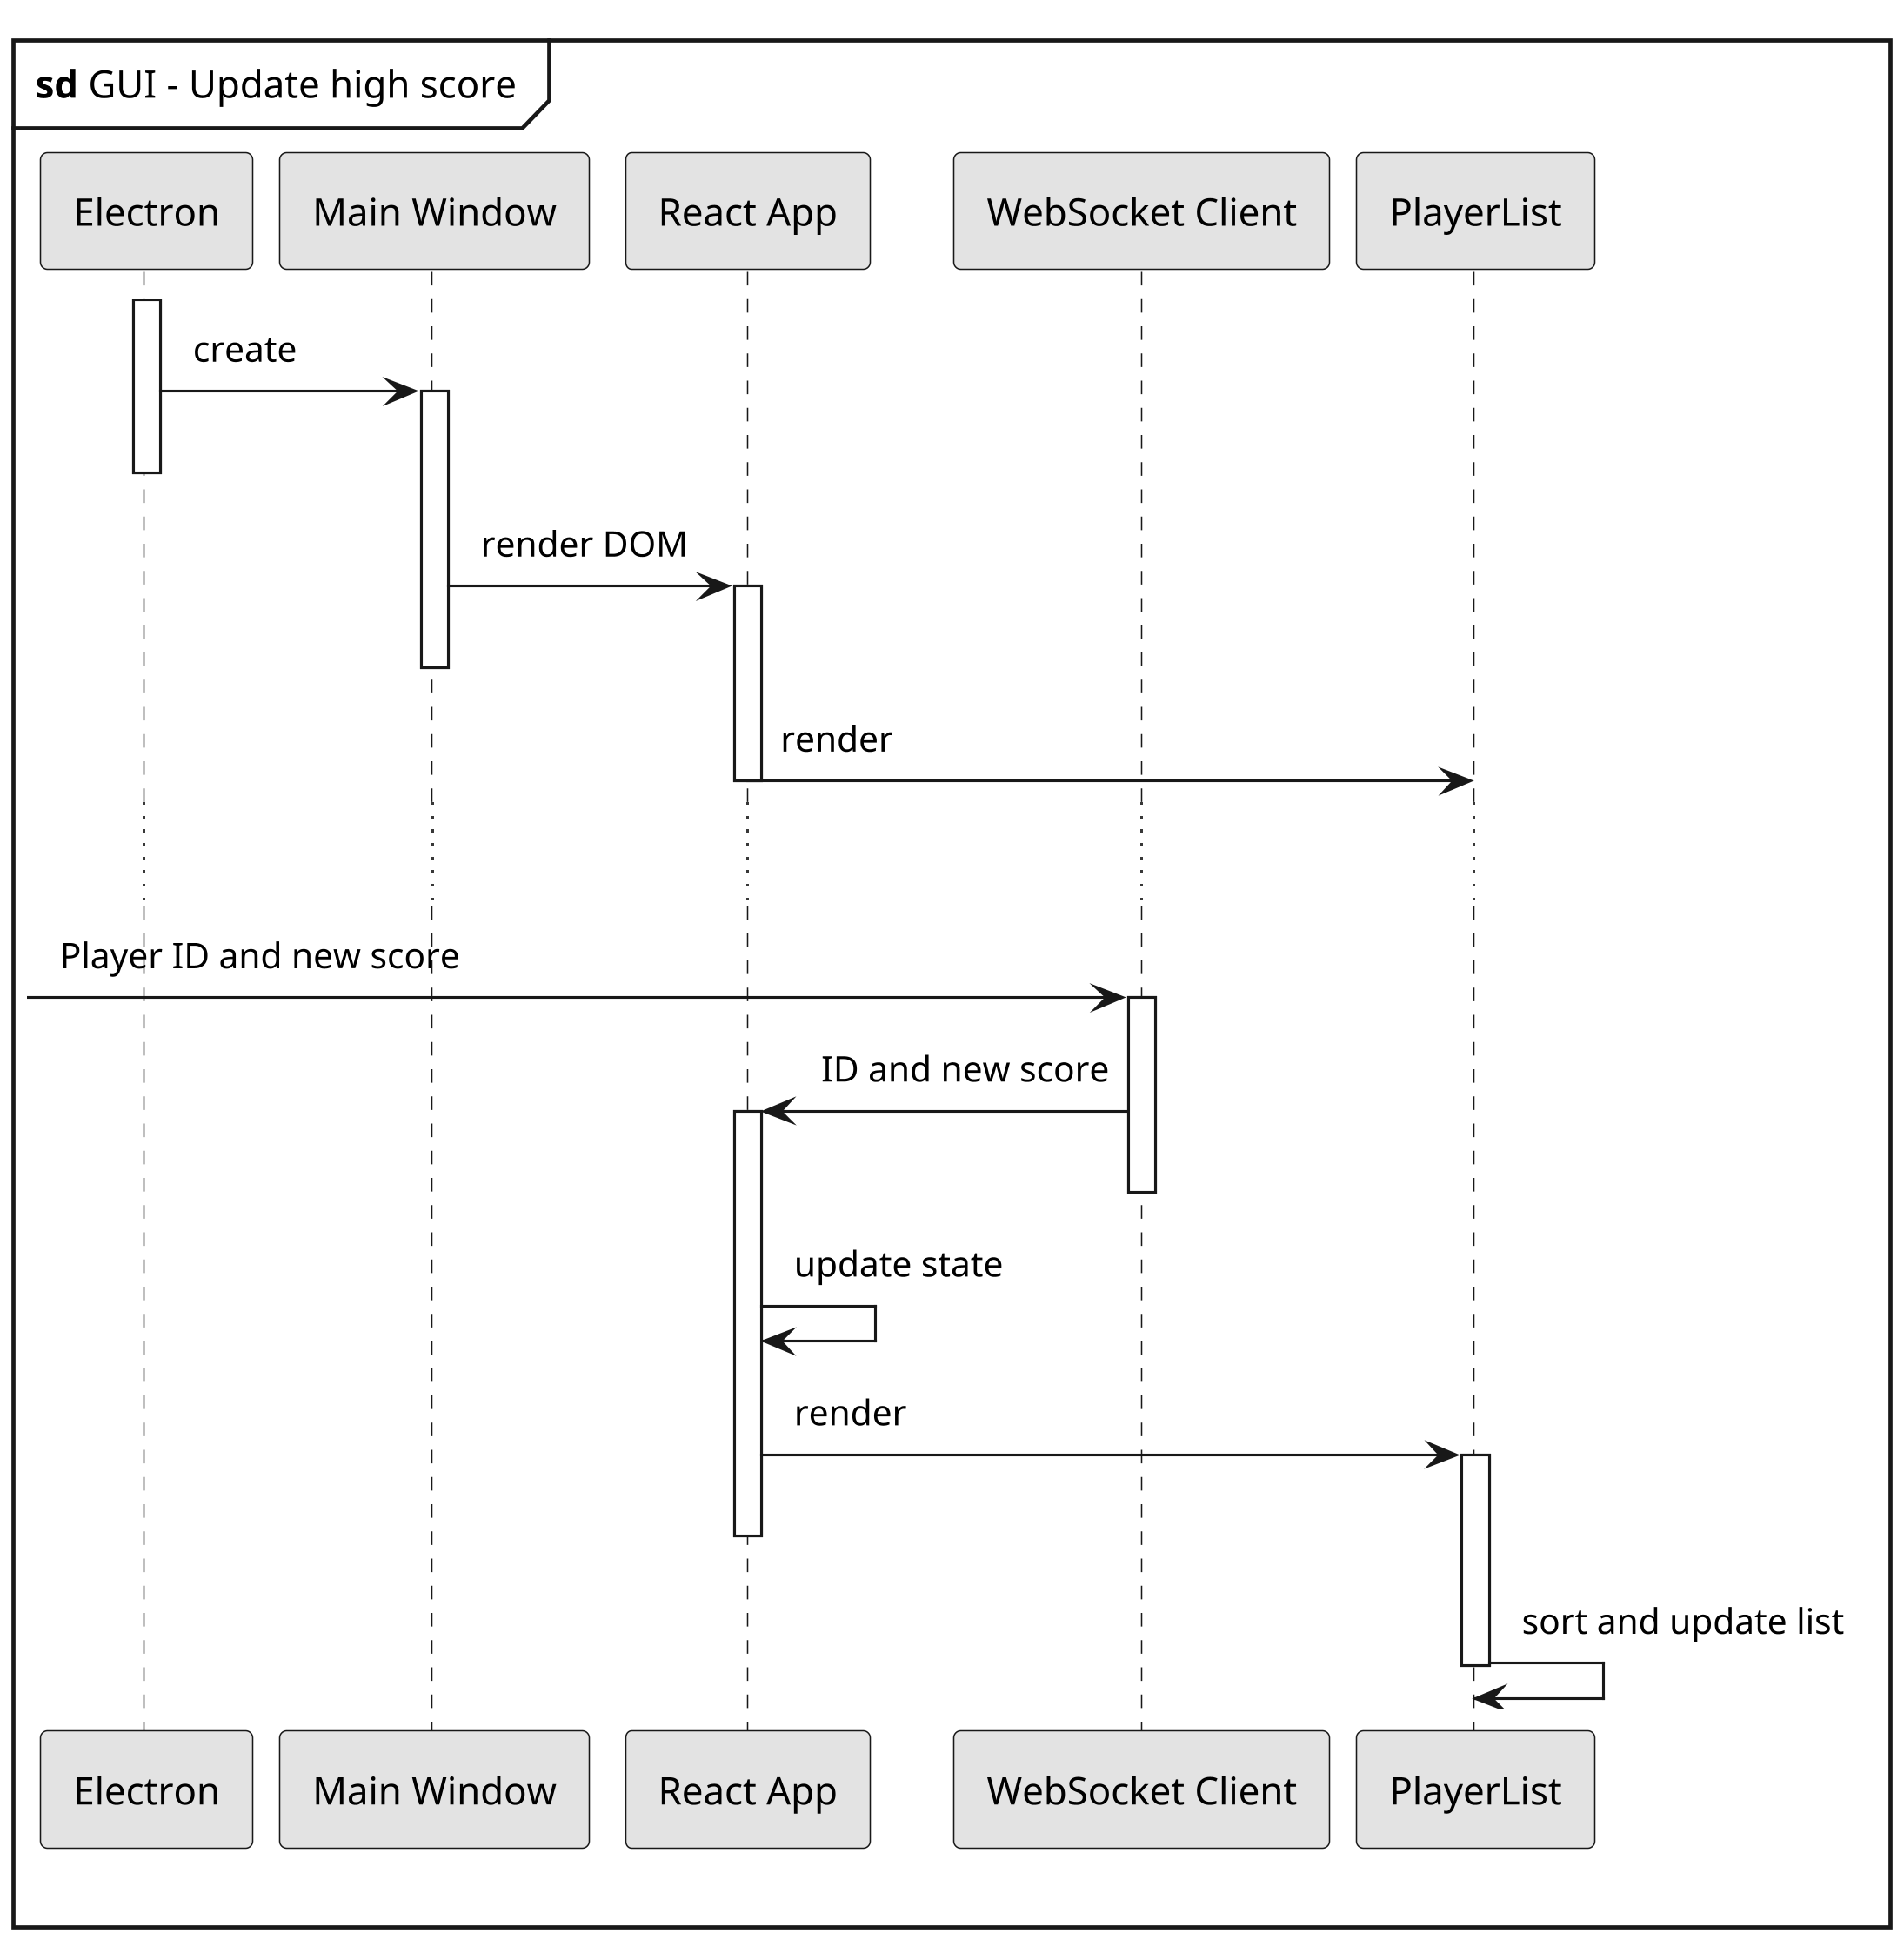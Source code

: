 @startuml GUIsdUpdateHighscore

skinparam {
    monochrome true
    dpi 300
    padding 5
    packageStyle rectangle
    packageStyle frame
    shadowing false
}

mainframe **sd** GUI - Update high score

    participant Electron
    participant "Main Window" as main
    participant "React App" as react
    participant "WebSocket Client" as ws
    participant "PlayerList" as players

    activate Electron
    Electron -> main++: create
    deactivate Electron
    main -> react++: render DOM
    deactivate main
    react -> players--: render
    ...

    [->ws: Player ID and new score
    activate ws
    ws -> react ++: ID and new score
    deactivate ws

    react -> react: update state
    react -> players++: render
    deactivate react
    players -> players --: sort and update list

@enduml